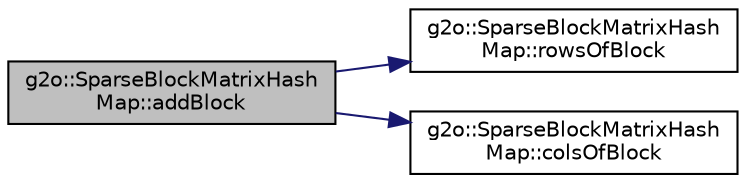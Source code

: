digraph "g2o::SparseBlockMatrixHashMap::addBlock"
{
  edge [fontname="Helvetica",fontsize="10",labelfontname="Helvetica",labelfontsize="10"];
  node [fontname="Helvetica",fontsize="10",shape=record];
  rankdir="LR";
  Node0 [label="g2o::SparseBlockMatrixHash\lMap::addBlock",height=0.2,width=0.4,color="black", fillcolor="grey75", style="filled", fontcolor="black"];
  Node0 -> Node1 [color="midnightblue",fontsize="10",style="solid",fontname="Helvetica"];
  Node1 [label="g2o::SparseBlockMatrixHash\lMap::rowsOfBlock",height=0.2,width=0.4,color="black", fillcolor="white", style="filled",URL="$classg2o_1_1_sparse_block_matrix_hash_map.html#afd5e53b51549fbe1c71d96f986120b65",tooltip="how many rows does the block at block-row r has? "];
  Node0 -> Node2 [color="midnightblue",fontsize="10",style="solid",fontname="Helvetica"];
  Node2 [label="g2o::SparseBlockMatrixHash\lMap::colsOfBlock",height=0.2,width=0.4,color="black", fillcolor="white", style="filled",URL="$classg2o_1_1_sparse_block_matrix_hash_map.html#a7f9538beeea7bed6300e864dbefccff5",tooltip="how many cols does the block at block-col c has? "];
}
